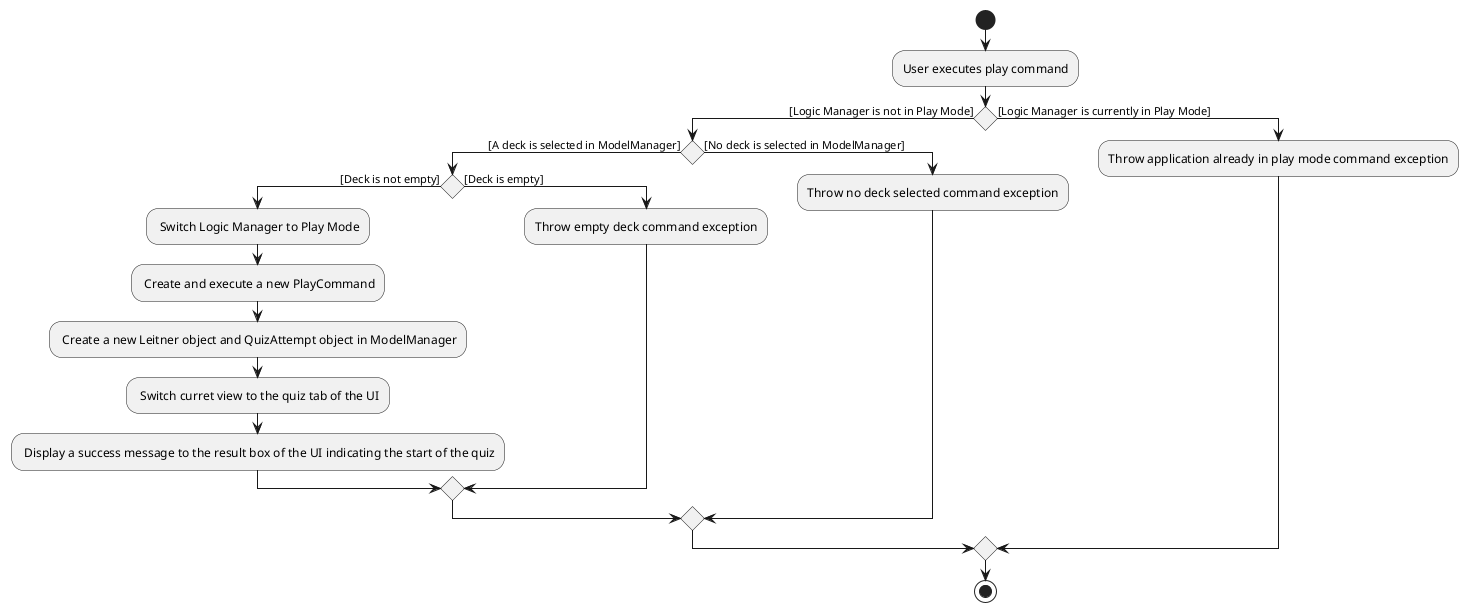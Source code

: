 @startuml
start
:User executes play command;

if() then ([Logic Manager is not in Play Mode])
    if() then ([A deck is selected in ModelManager])
        if() then ([Deck is not empty])
        : Switch Logic Manager to Play Mode;
        : Create and execute a new PlayCommand;
        : Create a new Leitner object and QuizAttempt object in ModelManager;
        : Switch curret view to the quiz tab of the UI;
        : Display a success message to the result box of the UI indicating the start of the quiz;
        else ([Deck is empty])
        :Throw empty deck command exception;
        endif
    else ([No deck is selected in ModelManager])
    :Throw no deck selected command exception;
    endif
else([Logic Manager is currently in Play Mode])
:Throw application already in play mode command exception;
endif
stop
@enduml
